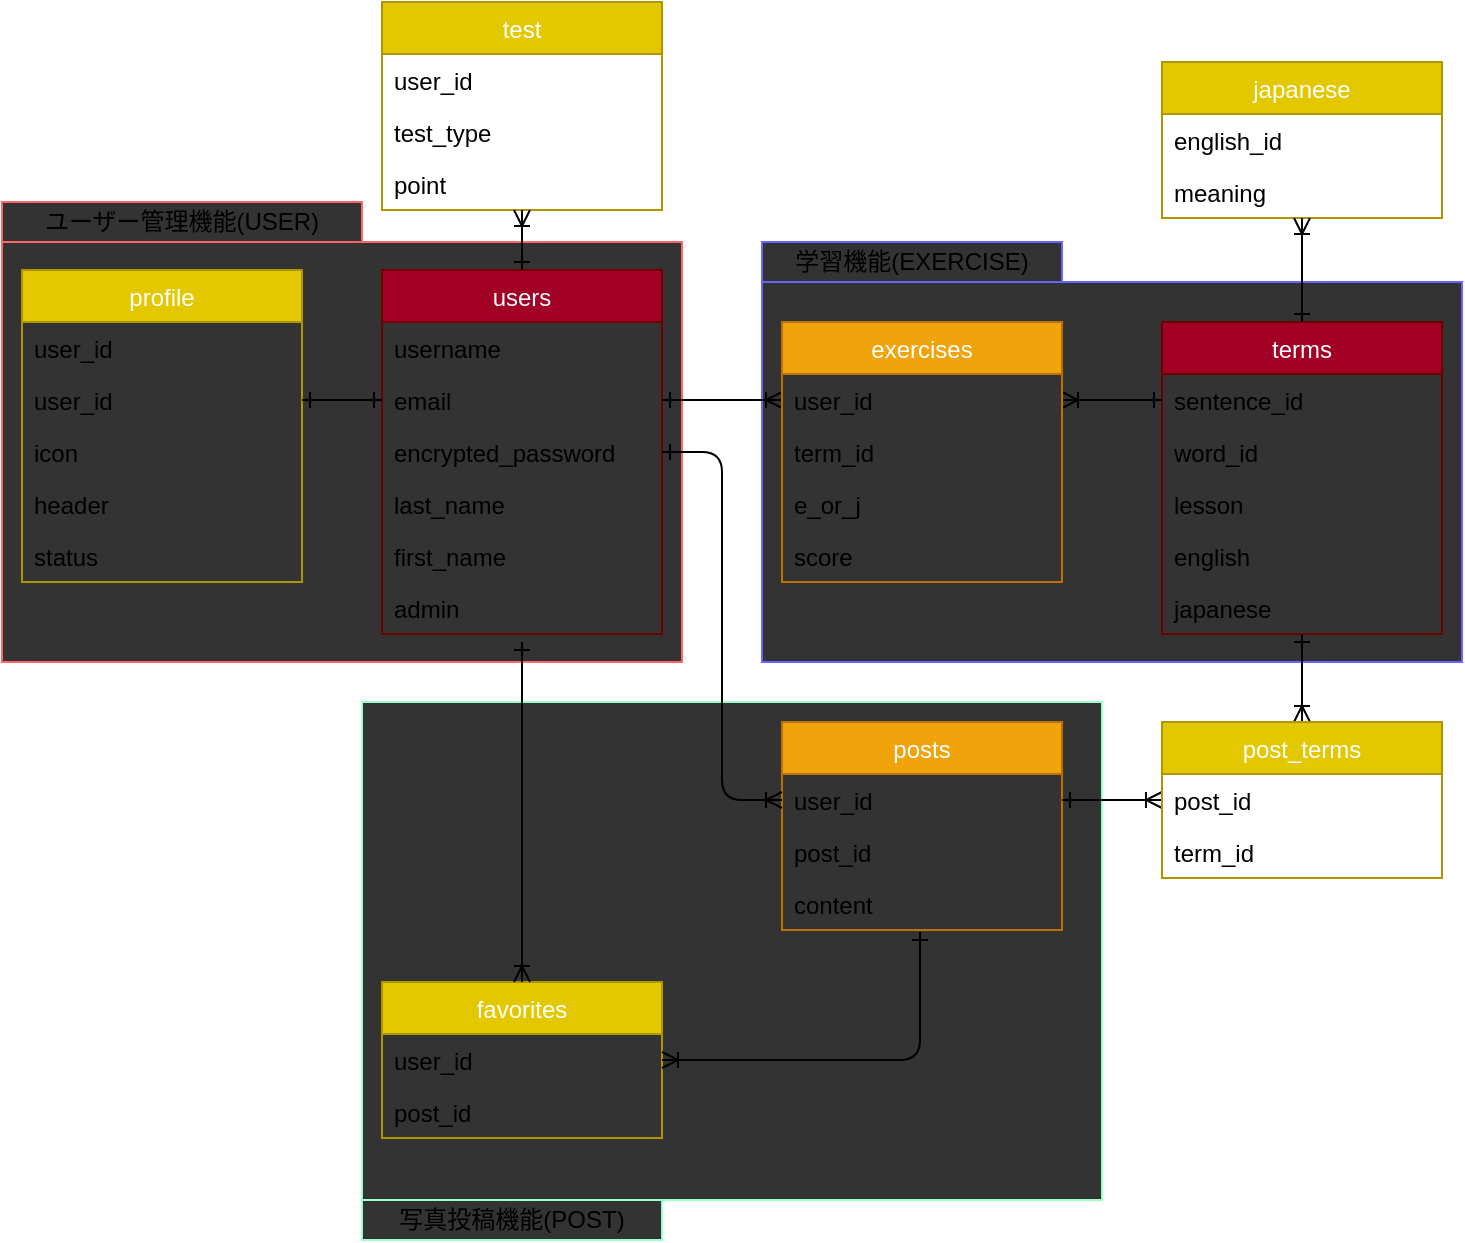 <mxfile version="13.10.0" type="embed">
    <diagram id="Br-Pnz5gZ4UJlSzY0Lrw" name="Page-1">
        <mxGraphModel dx="882" dy="612" grid="1" gridSize="10" guides="1" tooltips="1" connect="1" arrows="1" fold="1" page="1" pageScale="1" pageWidth="850" pageHeight="1100" math="0" shadow="0">
            <root>
                <mxCell id="0"/>
                <mxCell id="1" parent="0"/>
                <mxCell id="114" value="" style="rounded=0;whiteSpace=wrap;html=1;fillColor=#333333;strokeColor=#FF6666;" parent="1" vertex="1">
                    <mxGeometry x="30" y="280" width="340" height="210" as="geometry"/>
                </mxCell>
                <mxCell id="101" value="" style="rounded=0;whiteSpace=wrap;html=1;fillColor=#333333;strokeColor=#6666FF;" parent="1" vertex="1">
                    <mxGeometry x="410" y="300" width="350" height="190" as="geometry"/>
                </mxCell>
                <mxCell id="97" value="" style="rounded=0;whiteSpace=wrap;html=1;strokeColor=#99FFCC;fillColor=#333333;" parent="1" vertex="1">
                    <mxGeometry x="210" y="510" width="370" height="249" as="geometry"/>
                </mxCell>
                <mxCell id="3" value="users" style="swimlane;fontStyle=0;childLayout=stackLayout;horizontal=1;startSize=26;fillColor=#a20025;horizontalStack=0;resizeParent=1;resizeParentMax=0;resizeLast=0;collapsible=1;marginBottom=0;strokeColor=#6F0000;fontColor=#ffffff;" parent="1" vertex="1">
                    <mxGeometry x="220" y="294" width="140" height="182" as="geometry">
                        <mxRectangle x="220" y="320" width="60" height="26" as="alternateBounds"/>
                    </mxGeometry>
                </mxCell>
                <mxCell id="76" value="username" style="text;strokeColor=none;fillColor=none;align=left;verticalAlign=top;spacingLeft=4;spacingRight=4;overflow=hidden;rotatable=0;points=[[0,0.5],[1,0.5]];portConstraint=eastwest;" parent="3" vertex="1">
                    <mxGeometry y="26" width="140" height="26" as="geometry"/>
                </mxCell>
                <mxCell id="4" value="email" style="text;strokeColor=none;fillColor=none;align=left;verticalAlign=top;spacingLeft=4;spacingRight=4;overflow=hidden;rotatable=0;points=[[0,0.5],[1,0.5]];portConstraint=eastwest;" parent="3" vertex="1">
                    <mxGeometry y="52" width="140" height="26" as="geometry"/>
                </mxCell>
                <mxCell id="5" value="encrypted_password" style="text;strokeColor=none;fillColor=none;align=left;verticalAlign=top;spacingLeft=4;spacingRight=4;overflow=hidden;rotatable=0;points=[[0,0.5],[1,0.5]];portConstraint=eastwest;" parent="3" vertex="1">
                    <mxGeometry y="78" width="140" height="26" as="geometry"/>
                </mxCell>
                <mxCell id="6" value="last_name" style="text;strokeColor=none;fillColor=none;align=left;verticalAlign=top;spacingLeft=4;spacingRight=4;overflow=hidden;rotatable=0;points=[[0,0.5],[1,0.5]];portConstraint=eastwest;" parent="3" vertex="1">
                    <mxGeometry y="104" width="140" height="26" as="geometry"/>
                </mxCell>
                <mxCell id="73" value="first_name" style="text;strokeColor=none;fillColor=none;align=left;verticalAlign=top;spacingLeft=4;spacingRight=4;overflow=hidden;rotatable=0;points=[[0,0.5],[1,0.5]];portConstraint=eastwest;" parent="3" vertex="1">
                    <mxGeometry y="130" width="140" height="26" as="geometry"/>
                </mxCell>
                <mxCell id="118" value="admin" style="text;strokeColor=none;fillColor=none;align=left;verticalAlign=top;spacingLeft=4;spacingRight=4;overflow=hidden;rotatable=0;points=[[0,0.5],[1,0.5]];portConstraint=eastwest;" parent="3" vertex="1">
                    <mxGeometry y="156" width="140" height="26" as="geometry"/>
                </mxCell>
                <mxCell id="7" value="posts" style="swimlane;fontStyle=0;childLayout=stackLayout;horizontal=1;startSize=26;fillColor=#f0a30a;horizontalStack=0;resizeParent=1;resizeParentMax=0;resizeLast=0;collapsible=1;marginBottom=0;strokeColor=#BD7000;fontColor=#ffffff;" parent="1" vertex="1">
                    <mxGeometry x="420" y="520" width="140" height="104" as="geometry"/>
                </mxCell>
                <mxCell id="8" value="user_id" style="text;strokeColor=none;fillColor=none;align=left;verticalAlign=top;spacingLeft=4;spacingRight=4;overflow=hidden;rotatable=0;points=[[0,0.5],[1,0.5]];portConstraint=eastwest;" parent="7" vertex="1">
                    <mxGeometry y="26" width="140" height="26" as="geometry"/>
                </mxCell>
                <mxCell id="120" value="post_id" style="text;strokeColor=none;fillColor=none;align=left;verticalAlign=top;spacingLeft=4;spacingRight=4;overflow=hidden;rotatable=0;points=[[0,0.5],[1,0.5]];portConstraint=eastwest;" vertex="1" parent="7">
                    <mxGeometry y="52" width="140" height="26" as="geometry"/>
                </mxCell>
                <mxCell id="9" value="content" style="text;strokeColor=none;fillColor=none;align=left;verticalAlign=top;spacingLeft=4;spacingRight=4;overflow=hidden;rotatable=0;points=[[0,0.5],[1,0.5]];portConstraint=eastwest;" parent="7" vertex="1">
                    <mxGeometry y="78" width="140" height="26" as="geometry"/>
                </mxCell>
                <mxCell id="11" value="terms" style="swimlane;fontStyle=0;childLayout=stackLayout;horizontal=1;startSize=26;fillColor=#a20025;horizontalStack=0;resizeParent=1;resizeParentMax=0;resizeLast=0;collapsible=1;marginBottom=0;strokeColor=#6F0000;fontColor=#ffffff;" parent="1" vertex="1">
                    <mxGeometry x="610" y="320" width="140" height="156" as="geometry">
                        <mxRectangle x="340" y="390" width="90" height="26" as="alternateBounds"/>
                    </mxGeometry>
                </mxCell>
                <mxCell id="12" value="sentence_id" style="text;strokeColor=none;fillColor=none;align=left;verticalAlign=top;spacingLeft=4;spacingRight=4;overflow=hidden;rotatable=0;points=[[0,0.5],[1,0.5]];portConstraint=eastwest;" parent="11" vertex="1">
                    <mxGeometry y="26" width="140" height="26" as="geometry"/>
                </mxCell>
                <mxCell id="119" value="word_id" style="text;strokeColor=none;fillColor=none;align=left;verticalAlign=top;spacingLeft=4;spacingRight=4;overflow=hidden;rotatable=0;points=[[0,0.5],[1,0.5]];portConstraint=eastwest;" parent="11" vertex="1">
                    <mxGeometry y="52" width="140" height="26" as="geometry"/>
                </mxCell>
                <mxCell id="14" value="lesson" style="text;strokeColor=none;fillColor=none;align=left;verticalAlign=top;spacingLeft=4;spacingRight=4;overflow=hidden;rotatable=0;points=[[0,0.5],[1,0.5]];portConstraint=eastwest;" parent="11" vertex="1">
                    <mxGeometry y="78" width="140" height="26" as="geometry"/>
                </mxCell>
                <mxCell id="113" value="english" style="text;strokeColor=none;fillColor=none;align=left;verticalAlign=top;spacingLeft=4;spacingRight=4;overflow=hidden;rotatable=0;points=[[0,0.5],[1,0.5]];portConstraint=eastwest;" parent="11" vertex="1">
                    <mxGeometry y="104" width="140" height="26" as="geometry"/>
                </mxCell>
                <mxCell id="13" value="japanese" style="text;strokeColor=none;fillColor=none;align=left;verticalAlign=top;spacingLeft=4;spacingRight=4;overflow=hidden;rotatable=0;points=[[0,0.5],[1,0.5]];portConstraint=eastwest;" parent="11" vertex="1">
                    <mxGeometry y="130" width="140" height="26" as="geometry"/>
                </mxCell>
                <mxCell id="35" value="profile" style="swimlane;fontStyle=0;childLayout=stackLayout;horizontal=1;startSize=26;fillColor=#e3c800;horizontalStack=0;resizeParent=1;resizeParentMax=0;resizeLast=0;collapsible=1;marginBottom=0;strokeColor=#B09500;fontColor=#ffffff;" parent="1" vertex="1">
                    <mxGeometry x="40" y="294" width="140" height="156" as="geometry"/>
                </mxCell>
                <mxCell id="116" value="user_id" style="text;strokeColor=none;fillColor=none;align=left;verticalAlign=top;spacingLeft=4;spacingRight=4;overflow=hidden;rotatable=0;points=[[0,0.5],[1,0.5]];portConstraint=eastwest;" parent="35" vertex="1">
                    <mxGeometry y="26" width="140" height="26" as="geometry"/>
                </mxCell>
                <mxCell id="117" value="user_id" style="text;strokeColor=none;fillColor=none;align=left;verticalAlign=top;spacingLeft=4;spacingRight=4;overflow=hidden;rotatable=0;points=[[0,0.5],[1,0.5]];portConstraint=eastwest;" parent="35" vertex="1">
                    <mxGeometry y="52" width="140" height="26" as="geometry"/>
                </mxCell>
                <mxCell id="36" value="icon" style="text;strokeColor=none;fillColor=none;align=left;verticalAlign=top;spacingLeft=4;spacingRight=4;overflow=hidden;rotatable=0;points=[[0,0.5],[1,0.5]];portConstraint=eastwest;" parent="35" vertex="1">
                    <mxGeometry y="78" width="140" height="26" as="geometry"/>
                </mxCell>
                <mxCell id="37" value="header" style="text;strokeColor=none;fillColor=none;align=left;verticalAlign=top;spacingLeft=4;spacingRight=4;overflow=hidden;rotatable=0;points=[[0,0.5],[1,0.5]];portConstraint=eastwest;" parent="35" vertex="1">
                    <mxGeometry y="104" width="140" height="26" as="geometry"/>
                </mxCell>
                <mxCell id="38" value="status" style="text;strokeColor=none;fillColor=none;align=left;verticalAlign=top;spacingLeft=4;spacingRight=4;overflow=hidden;rotatable=0;points=[[0,0.5],[1,0.5]];portConstraint=eastwest;" parent="35" vertex="1">
                    <mxGeometry y="130" width="140" height="26" as="geometry"/>
                </mxCell>
                <mxCell id="39" value="test" style="swimlane;fontStyle=0;childLayout=stackLayout;horizontal=1;startSize=26;fillColor=#e3c800;horizontalStack=0;resizeParent=1;resizeParentMax=0;resizeLast=0;collapsible=1;marginBottom=0;strokeColor=#B09500;fontColor=#ffffff;" parent="1" vertex="1">
                    <mxGeometry x="220" y="160" width="140" height="104" as="geometry"/>
                </mxCell>
                <mxCell id="40" value="user_id" style="text;strokeColor=none;fillColor=none;align=left;verticalAlign=top;spacingLeft=4;spacingRight=4;overflow=hidden;rotatable=0;points=[[0,0.5],[1,0.5]];portConstraint=eastwest;" parent="39" vertex="1">
                    <mxGeometry y="26" width="140" height="26" as="geometry"/>
                </mxCell>
                <mxCell id="41" value="test_type" style="text;strokeColor=none;fillColor=none;align=left;verticalAlign=top;spacingLeft=4;spacingRight=4;overflow=hidden;rotatable=0;points=[[0,0.5],[1,0.5]];portConstraint=eastwest;" parent="39" vertex="1">
                    <mxGeometry y="52" width="140" height="26" as="geometry"/>
                </mxCell>
                <mxCell id="42" value="point" style="text;strokeColor=none;fillColor=none;align=left;verticalAlign=top;spacingLeft=4;spacingRight=4;overflow=hidden;rotatable=0;points=[[0,0.5],[1,0.5]];portConstraint=eastwest;" parent="39" vertex="1">
                    <mxGeometry y="78" width="140" height="26" as="geometry"/>
                </mxCell>
                <mxCell id="49" value="" style="edgeStyle=elbowEdgeStyle;elbow=horizontal;endArrow=ERoneToMany;html=1;entryX=0;entryY=0.5;entryDx=0;entryDy=0;startArrow=ERone;startFill=0;endFill=0;exitX=1;exitY=0.5;exitDx=0;exitDy=0;" parent="1" source="5" target="8" edge="1">
                    <mxGeometry width="50" height="50" relative="1" as="geometry">
                        <mxPoint x="362" y="411" as="sourcePoint"/>
                        <mxPoint x="170" y="430" as="targetPoint"/>
                        <Array as="points">
                            <mxPoint x="390" y="520"/>
                        </Array>
                    </mxGeometry>
                </mxCell>
                <mxCell id="50" value="" style="edgeStyle=elbowEdgeStyle;elbow=horizontal;endArrow=ERoneToMany;html=1;exitX=0.5;exitY=0;exitDx=0;exitDy=0;startArrow=ERone;startFill=0;endFill=0;" parent="1" source="3" target="42" edge="1">
                    <mxGeometry width="50" height="50" relative="1" as="geometry">
                        <mxPoint x="360" y="369.01" as="sourcePoint"/>
                        <mxPoint x="340" y="280" as="targetPoint"/>
                        <Array as="points"/>
                    </mxGeometry>
                </mxCell>
                <mxCell id="54" value="" style="edgeStyle=elbowEdgeStyle;elbow=horizontal;endArrow=ERoneToMany;html=1;exitX=1;exitY=0.5;exitDx=0;exitDy=0;entryX=0;entryY=0.5;entryDx=0;entryDy=0;startArrow=ERone;startFill=0;endFill=0;" parent="1" source="8" target="110" edge="1">
                    <mxGeometry width="50" height="50" relative="1" as="geometry">
                        <mxPoint x="360" y="299.01" as="sourcePoint"/>
                        <mxPoint x="430" y="170" as="targetPoint"/>
                        <Array as="points">
                            <mxPoint x="600" y="550"/>
                            <mxPoint x="600" y="350"/>
                        </Array>
                    </mxGeometry>
                </mxCell>
                <mxCell id="56" value="" style="edgeStyle=elbowEdgeStyle;elbow=horizontal;endArrow=ERone;html=1;exitX=1;exitY=0.5;exitDx=0;exitDy=0;entryX=0;entryY=0.5;entryDx=0;entryDy=0;startArrow=ERoneToMany;startFill=0;endFill=0;" parent="1" source="71" target="12" edge="1">
                    <mxGeometry width="50" height="50" relative="1" as="geometry">
                        <mxPoint x="560" y="385" as="sourcePoint"/>
                        <mxPoint x="170" y="430" as="targetPoint"/>
                        <Array as="points"/>
                    </mxGeometry>
                </mxCell>
                <mxCell id="60" value="japanese" style="swimlane;fontStyle=0;childLayout=stackLayout;horizontal=1;startSize=26;fillColor=#e3c800;horizontalStack=0;resizeParent=1;resizeParentMax=0;resizeLast=0;collapsible=1;marginBottom=0;strokeColor=#B09500;fontColor=#ffffff;" parent="1" vertex="1">
                    <mxGeometry x="610" y="190" width="140" height="78" as="geometry"/>
                </mxCell>
                <mxCell id="61" value="english_id" style="text;strokeColor=none;fillColor=none;align=left;verticalAlign=top;spacingLeft=4;spacingRight=4;overflow=hidden;rotatable=0;points=[[0,0.5],[1,0.5]];portConstraint=eastwest;" parent="60" vertex="1">
                    <mxGeometry y="26" width="140" height="26" as="geometry"/>
                </mxCell>
                <mxCell id="62" value="meaning" style="text;strokeColor=none;fillColor=none;align=left;verticalAlign=top;spacingLeft=4;spacingRight=4;overflow=hidden;rotatable=0;points=[[0,0.5],[1,0.5]];portConstraint=eastwest;" parent="60" vertex="1">
                    <mxGeometry y="52" width="140" height="26" as="geometry"/>
                </mxCell>
                <mxCell id="65" value="" style="edgeStyle=elbowEdgeStyle;elbow=horizontal;endArrow=ERoneToMany;html=1;exitX=1;exitY=0.5;exitDx=0;exitDy=0;entryX=0;entryY=0.5;entryDx=0;entryDy=0;startArrow=ERone;startFill=0;endFill=0;" parent="1" source="4" target="71" edge="1">
                    <mxGeometry width="50" height="50" relative="1" as="geometry">
                        <mxPoint x="161.96" y="249.984" as="sourcePoint"/>
                        <mxPoint x="420" y="385" as="targetPoint"/>
                        <Array as="points"/>
                    </mxGeometry>
                </mxCell>
                <mxCell id="66" value="exercises" style="swimlane;fontStyle=0;childLayout=stackLayout;horizontal=1;startSize=26;fillColor=#f0a30a;horizontalStack=0;resizeParent=1;resizeParentMax=0;resizeLast=0;collapsible=1;marginBottom=0;strokeColor=#BD7000;fontColor=#ffffff;" parent="1" vertex="1">
                    <mxGeometry x="420" y="320" width="140" height="130" as="geometry"/>
                </mxCell>
                <mxCell id="71" value="user_id" style="text;strokeColor=none;fillColor=none;align=left;verticalAlign=top;spacingLeft=4;spacingRight=4;overflow=hidden;rotatable=0;points=[[0,0.5],[1,0.5]];portConstraint=eastwest;" parent="66" vertex="1">
                    <mxGeometry y="26" width="140" height="26" as="geometry"/>
                </mxCell>
                <mxCell id="106" value="term_id" style="text;strokeColor=none;fillColor=none;align=left;verticalAlign=top;spacingLeft=4;spacingRight=4;overflow=hidden;rotatable=0;points=[[0,0.5],[1,0.5]];portConstraint=eastwest;" parent="66" vertex="1">
                    <mxGeometry y="52" width="140" height="26" as="geometry"/>
                </mxCell>
                <mxCell id="68" value="e_or_j" style="text;strokeColor=none;fillColor=none;align=left;verticalAlign=top;spacingLeft=4;spacingRight=4;overflow=hidden;rotatable=0;points=[[0,0.5],[1,0.5]];portConstraint=eastwest;" parent="66" vertex="1">
                    <mxGeometry y="78" width="140" height="26" as="geometry"/>
                </mxCell>
                <mxCell id="107" value="score" style="text;strokeColor=none;fillColor=none;align=left;verticalAlign=top;spacingLeft=4;spacingRight=4;overflow=hidden;rotatable=0;points=[[0,0.5],[1,0.5]];portConstraint=eastwest;" parent="66" vertex="1">
                    <mxGeometry y="104" width="140" height="26" as="geometry"/>
                </mxCell>
                <mxCell id="84" value="" style="edgeStyle=elbowEdgeStyle;elbow=horizontal;endArrow=ERone;html=1;entryX=0;entryY=0.5;entryDx=0;entryDy=0;startArrow=ERone;startFill=0;endFill=0;" parent="1" source="117" target="4" edge="1">
                    <mxGeometry width="50" height="50" relative="1" as="geometry">
                        <mxPoint x="140" y="380" as="sourcePoint"/>
                        <mxPoint x="190" y="330" as="targetPoint"/>
                    </mxGeometry>
                </mxCell>
                <mxCell id="85" value="favorites" style="swimlane;fontStyle=0;childLayout=stackLayout;horizontal=1;startSize=26;fillColor=#e3c800;horizontalStack=0;resizeParent=1;resizeParentMax=0;resizeLast=0;collapsible=1;marginBottom=0;strokeColor=#B09500;fontColor=#ffffff;" parent="1" vertex="1">
                    <mxGeometry x="220" y="650" width="140" height="78" as="geometry"/>
                </mxCell>
                <mxCell id="86" value="user_id" style="text;strokeColor=none;fillColor=none;align=left;verticalAlign=top;spacingLeft=4;spacingRight=4;overflow=hidden;rotatable=0;points=[[0,0.5],[1,0.5]];portConstraint=eastwest;" parent="85" vertex="1">
                    <mxGeometry y="26" width="140" height="26" as="geometry"/>
                </mxCell>
                <mxCell id="87" value="post_id" style="text;strokeColor=none;fillColor=none;align=left;verticalAlign=top;spacingLeft=4;spacingRight=4;overflow=hidden;rotatable=0;points=[[0,0.5],[1,0.5]];portConstraint=eastwest;" parent="85" vertex="1">
                    <mxGeometry y="52" width="140" height="26" as="geometry"/>
                </mxCell>
                <mxCell id="94" value="" style="edgeStyle=elbowEdgeStyle;elbow=vertical;endArrow=ERone;html=1;endFill=0;startArrow=ERoneToMany;startFill=0;exitX=1;exitY=0.5;exitDx=0;exitDy=0;entryX=0.493;entryY=1.038;entryDx=0;entryDy=0;entryPerimeter=0;" parent="1" source="86" target="9" edge="1">
                    <mxGeometry width="50" height="50" relative="1" as="geometry">
                        <mxPoint x="410" y="689" as="sourcePoint"/>
                        <mxPoint x="420" y="440" as="targetPoint"/>
                        <Array as="points">
                            <mxPoint x="460" y="689"/>
                        </Array>
                    </mxGeometry>
                </mxCell>
                <mxCell id="96" value="" style="endArrow=ERone;html=1;startArrow=ERoneToMany;startFill=0;endFill=0;exitX=0.5;exitY=0;exitDx=0;exitDy=0;" parent="1" source="85" edge="1">
                    <mxGeometry width="50" height="50" relative="1" as="geometry">
                        <mxPoint x="290" y="341" as="sourcePoint"/>
                        <mxPoint x="290" y="480" as="targetPoint"/>
                    </mxGeometry>
                </mxCell>
                <mxCell id="102" value="写真投稿機能(POST)" style="text;html=1;align=center;verticalAlign=middle;whiteSpace=wrap;rounded=0;strokeColor=#99FFCC;fillColor=#333333;" parent="1" vertex="1">
                    <mxGeometry x="210" y="759" width="150" height="20" as="geometry"/>
                </mxCell>
                <mxCell id="104" value="学習機能(EXERCISE)" style="text;html=1;align=center;verticalAlign=middle;whiteSpace=wrap;rounded=0;fillColor=#333333;strokeColor=#6666FF;" parent="1" vertex="1">
                    <mxGeometry x="410" y="280" width="150" height="20" as="geometry"/>
                </mxCell>
                <mxCell id="105" value="" style="endArrow=ERone;html=1;startArrow=ERoneToMany;startFill=0;endFill=0;" parent="1" source="109" target="13" edge="1">
                    <mxGeometry width="50" height="50" relative="1" as="geometry">
                        <mxPoint x="680" y="436" as="sourcePoint"/>
                        <mxPoint x="620" y="550" as="targetPoint"/>
                    </mxGeometry>
                </mxCell>
                <mxCell id="108" value="" style="edgeStyle=elbowEdgeStyle;elbow=horizontal;endArrow=ERone;html=1;startArrow=ERoneToMany;startFill=0;endFill=0;entryX=0.5;entryY=0;entryDx=0;entryDy=0;" parent="1" source="62" target="11" edge="1">
                    <mxGeometry width="50" height="50" relative="1" as="geometry">
                        <mxPoint x="650" y="290" as="sourcePoint"/>
                        <mxPoint x="750" y="527" as="targetPoint"/>
                        <Array as="points">
                            <mxPoint x="680" y="300"/>
                            <mxPoint x="570" y="420"/>
                        </Array>
                    </mxGeometry>
                </mxCell>
                <mxCell id="109" value="post_terms" style="swimlane;fontStyle=0;childLayout=stackLayout;horizontal=1;startSize=26;fillColor=#e3c800;horizontalStack=0;resizeParent=1;resizeParentMax=0;resizeLast=0;collapsible=1;marginBottom=0;strokeColor=#B09500;fontColor=#ffffff;" parent="1" vertex="1">
                    <mxGeometry x="610" y="520" width="140" height="78" as="geometry"/>
                </mxCell>
                <mxCell id="110" value="post_id" style="text;strokeColor=none;fillColor=none;align=left;verticalAlign=top;spacingLeft=4;spacingRight=4;overflow=hidden;rotatable=0;points=[[0,0.5],[1,0.5]];portConstraint=eastwest;" parent="109" vertex="1">
                    <mxGeometry y="26" width="140" height="26" as="geometry"/>
                </mxCell>
                <mxCell id="111" value="term_id" style="text;strokeColor=none;fillColor=none;align=left;verticalAlign=top;spacingLeft=4;spacingRight=4;overflow=hidden;rotatable=0;points=[[0,0.5],[1,0.5]];portConstraint=eastwest;" parent="109" vertex="1">
                    <mxGeometry y="52" width="140" height="26" as="geometry"/>
                </mxCell>
                <mxCell id="115" value="ユーザー管理機能(USER)" style="rounded=0;whiteSpace=wrap;html=1;fillColor=#333333;strokeColor=#FF6666;" parent="1" vertex="1">
                    <mxGeometry x="30" y="260" width="180" height="20" as="geometry"/>
                </mxCell>
            </root>
        </mxGraphModel>
    </diagram>
</mxfile>